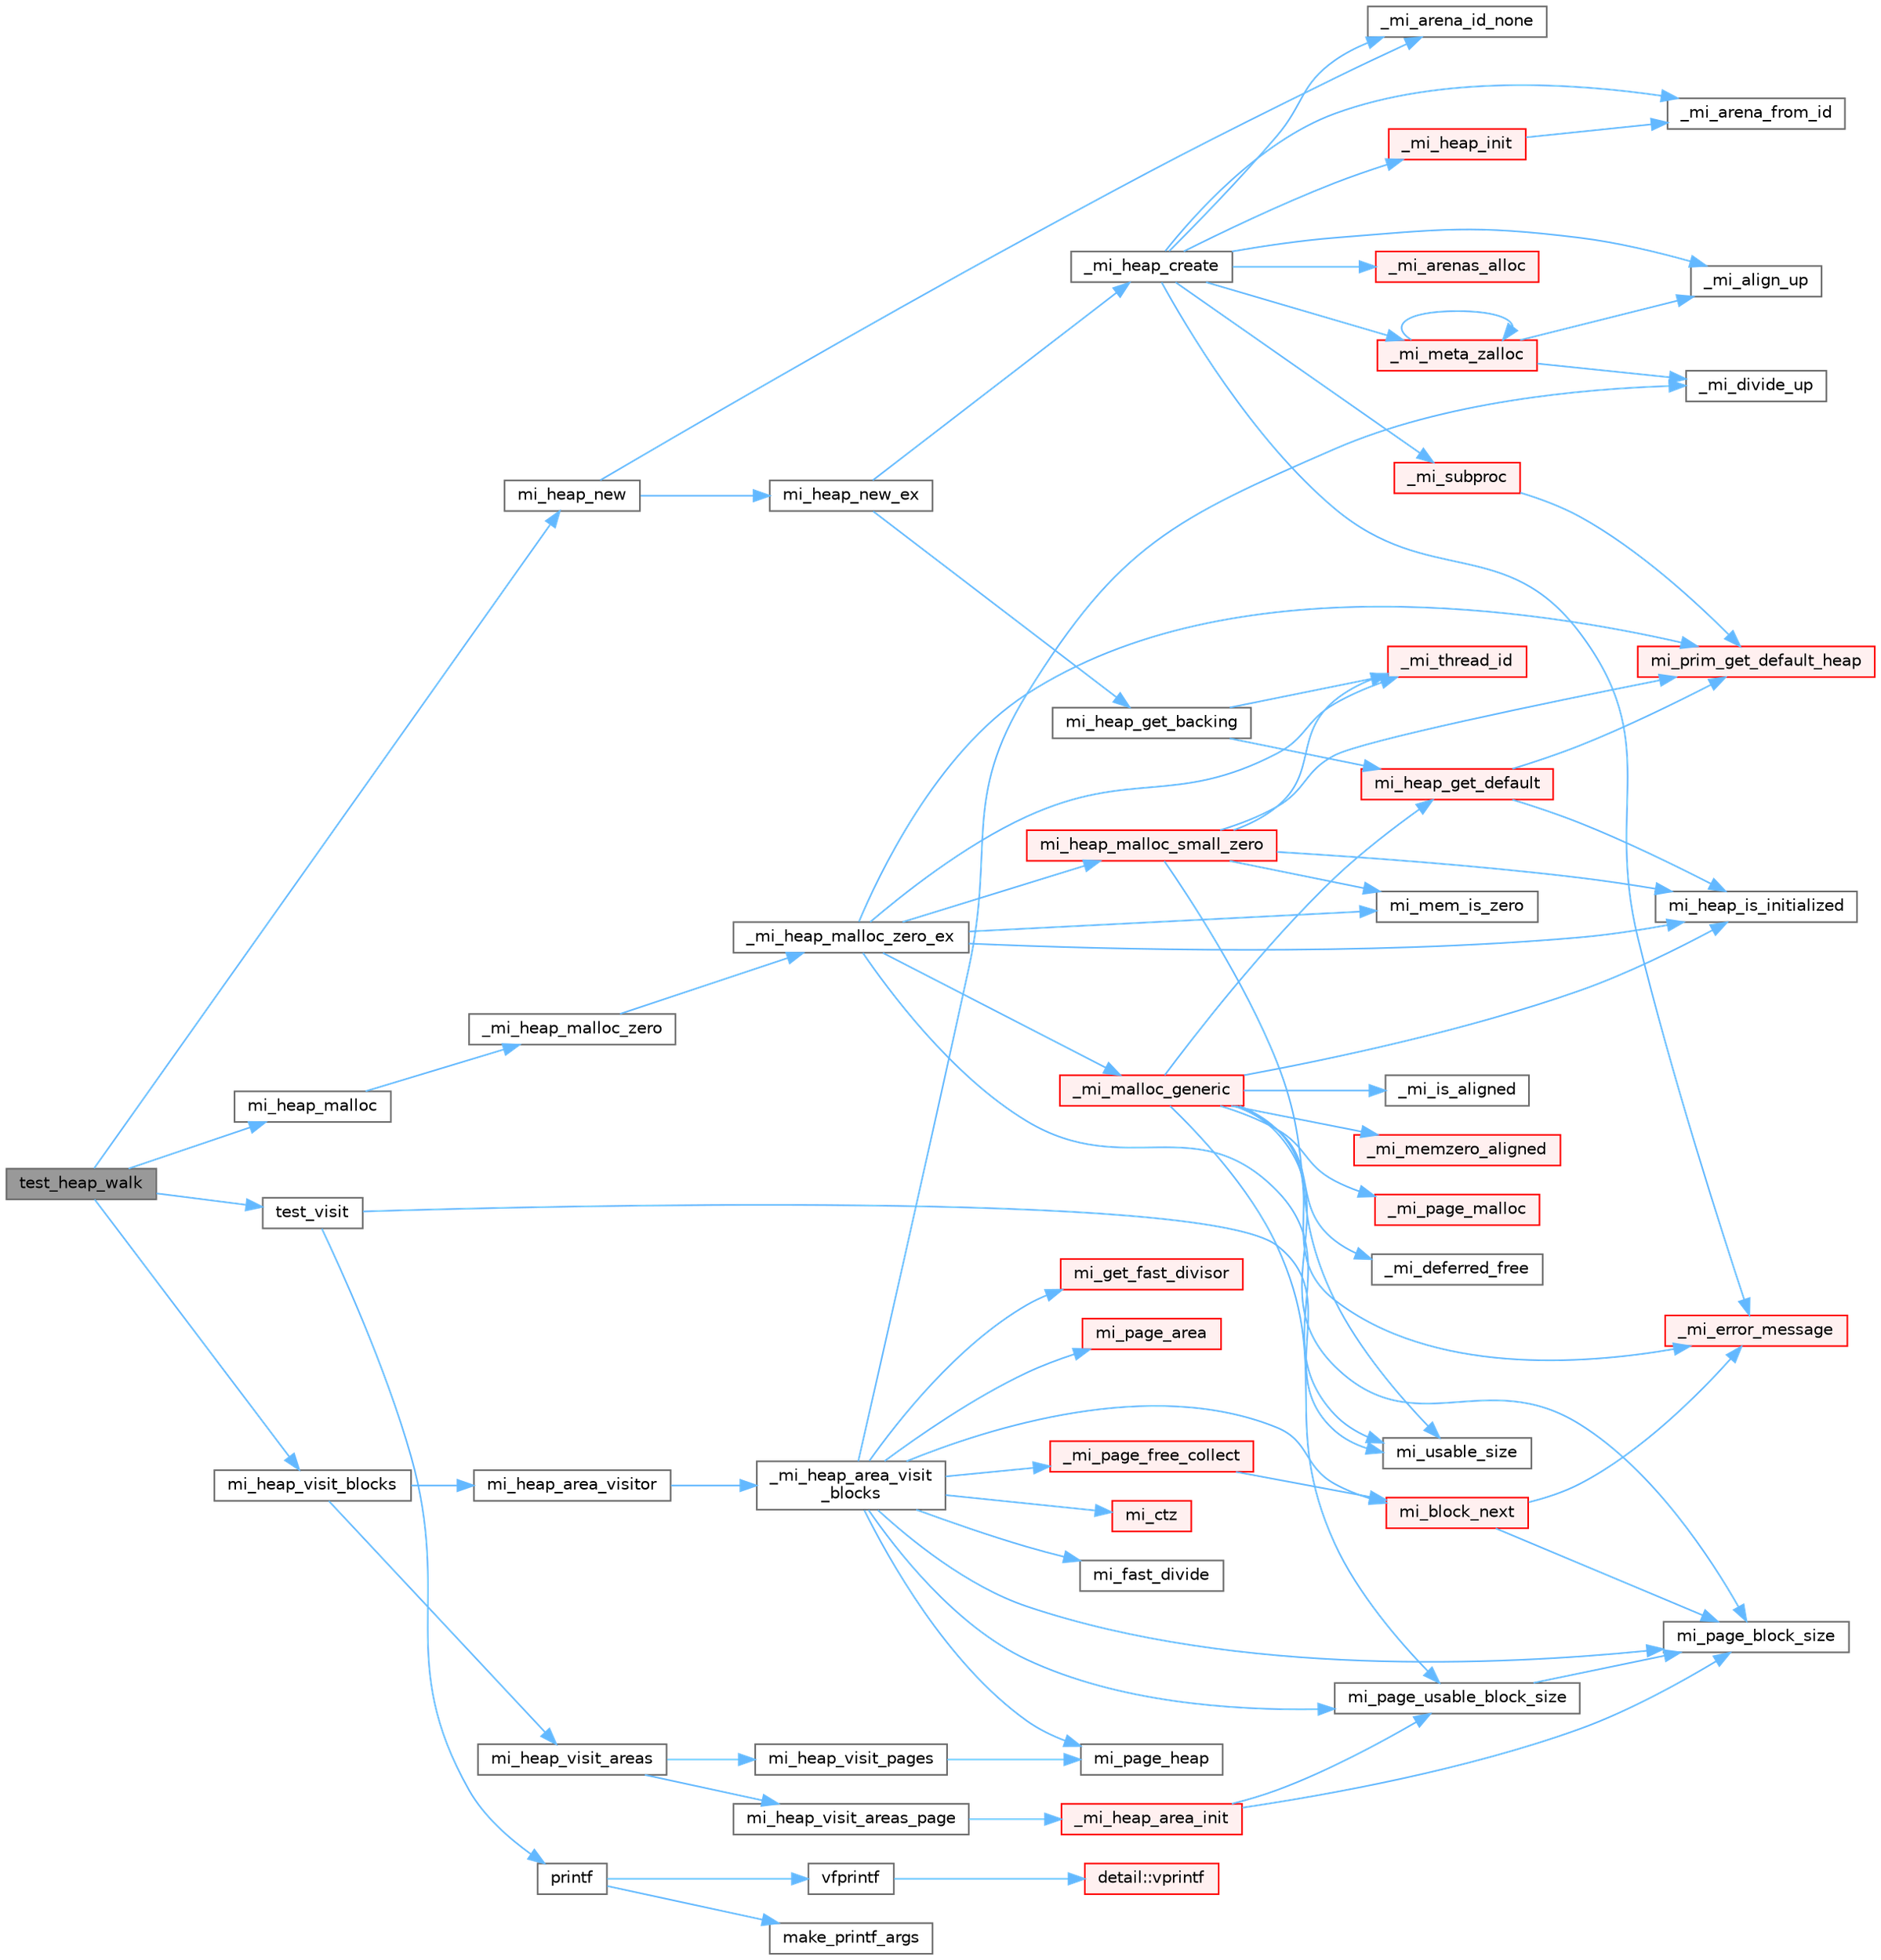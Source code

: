 digraph "test_heap_walk"
{
 // LATEX_PDF_SIZE
  bgcolor="transparent";
  edge [fontname=Helvetica,fontsize=10,labelfontname=Helvetica,labelfontsize=10];
  node [fontname=Helvetica,fontsize=10,shape=box,height=0.2,width=0.4];
  rankdir="LR";
  Node1 [id="Node000001",label="test_heap_walk",height=0.2,width=0.4,color="gray40", fillcolor="grey60", style="filled", fontcolor="black",tooltip=" "];
  Node1 -> Node2 [id="edge1_Node000001_Node000002",color="steelblue1",style="solid",tooltip=" "];
  Node2 [id="Node000002",label="mi_heap_malloc",height=0.2,width=0.4,color="grey40", fillcolor="white", style="filled",URL="$group__heap.html#gab374e206c7034e0d899fb934e4f4a863",tooltip=" "];
  Node2 -> Node3 [id="edge2_Node000002_Node000003",color="steelblue1",style="solid",tooltip=" "];
  Node3 [id="Node000003",label="_mi_heap_malloc_zero",height=0.2,width=0.4,color="grey40", fillcolor="white", style="filled",URL="$alloc_8c.html#a4f6dd9bc8d4e47e98566ee77883d703e",tooltip=" "];
  Node3 -> Node4 [id="edge3_Node000003_Node000004",color="steelblue1",style="solid",tooltip=" "];
  Node4 [id="Node000004",label="_mi_heap_malloc_zero_ex",height=0.2,width=0.4,color="grey40", fillcolor="white", style="filled",URL="$alloc_8c.html#a834d11c48c89145e6844b786afa5b7f1",tooltip=" "];
  Node4 -> Node5 [id="edge4_Node000004_Node000005",color="steelblue1",style="solid",tooltip=" "];
  Node5 [id="Node000005",label="_mi_malloc_generic",height=0.2,width=0.4,color="red", fillcolor="#FFF0F0", style="filled",URL="$page_8c.html#adcb79462f17b2e37218412f941269aa7",tooltip=" "];
  Node5 -> Node6 [id="edge5_Node000005_Node000006",color="steelblue1",style="solid",tooltip=" "];
  Node6 [id="Node000006",label="_mi_deferred_free",height=0.2,width=0.4,color="grey40", fillcolor="white", style="filled",URL="$_e_a_s_t_l_2packages_2mimalloc_2include_2mimalloc_2internal_8h.html#aede81c520000cbb08ad669e096c94d51",tooltip=" "];
  Node5 -> Node7 [id="edge6_Node000005_Node000007",color="steelblue1",style="solid",tooltip=" "];
  Node7 [id="Node000007",label="_mi_error_message",height=0.2,width=0.4,color="red", fillcolor="#FFF0F0", style="filled",URL="$options_8c.html#a2bebc073bcaac71658e57bb260c2e426",tooltip=" "];
  Node5 -> Node44 [id="edge7_Node000005_Node000044",color="steelblue1",style="solid",tooltip=" "];
  Node44 [id="Node000044",label="_mi_is_aligned",height=0.2,width=0.4,color="grey40", fillcolor="white", style="filled",URL="$_e_a_s_t_l_2packages_2mimalloc_2include_2mimalloc_2internal_8h.html#ad446ae4d82cbdbd78dfbe46fa2330555",tooltip=" "];
  Node5 -> Node45 [id="edge8_Node000005_Node000045",color="steelblue1",style="solid",tooltip=" "];
  Node45 [id="Node000045",label="_mi_memzero_aligned",height=0.2,width=0.4,color="red", fillcolor="#FFF0F0", style="filled",URL="$_e_a_s_t_l_2packages_2mimalloc_2include_2mimalloc_2internal_8h.html#aa1d3beee9d492fc175ac2584e50fd8ea",tooltip=" "];
  Node5 -> Node48 [id="edge9_Node000005_Node000048",color="steelblue1",style="solid",tooltip=" "];
  Node48 [id="Node000048",label="_mi_page_malloc",height=0.2,width=0.4,color="red", fillcolor="#FFF0F0", style="filled",URL="$alloc_8c.html#a97c32575c2b27f4dc75af2429c45819d",tooltip=" "];
  Node5 -> Node405 [id="edge10_Node000005_Node000405",color="steelblue1",style="solid",tooltip=" "];
  Node405 [id="Node000405",label="mi_heap_get_default",height=0.2,width=0.4,color="red", fillcolor="#FFF0F0", style="filled",URL="$group__heap.html#ga14c667a6e2c5d28762d8cb7d4e057909",tooltip=" "];
  Node405 -> Node395 [id="edge11_Node000405_Node000395",color="steelblue1",style="solid",tooltip=" "];
  Node395 [id="Node000395",label="mi_heap_is_initialized",height=0.2,width=0.4,color="grey40", fillcolor="white", style="filled",URL="$_e_a_s_t_l_2packages_2mimalloc_2include_2mimalloc_2internal_8h.html#a320c7d8a15c57974d3b105558a2a55e6",tooltip=" "];
  Node405 -> Node308 [id="edge12_Node000405_Node000308",color="steelblue1",style="solid",tooltip=" "];
  Node308 [id="Node000308",label="mi_prim_get_default_heap",height=0.2,width=0.4,color="red", fillcolor="#FFF0F0", style="filled",URL="$prim_8h.html#a986e62564728229db3ccecbd6e97fd98",tooltip=" "];
  Node5 -> Node395 [id="edge13_Node000005_Node000395",color="steelblue1",style="solid",tooltip=" "];
  Node5 -> Node71 [id="edge14_Node000005_Node000071",color="steelblue1",style="solid",tooltip=" "];
  Node71 [id="Node000071",label="mi_page_block_size",height=0.2,width=0.4,color="grey40", fillcolor="white", style="filled",URL="$_e_a_s_t_l_2packages_2mimalloc_2include_2mimalloc_2internal_8h.html#a6134893990c1f09da2b40092ceecc780",tooltip=" "];
  Node5 -> Node77 [id="edge15_Node000005_Node000077",color="steelblue1",style="solid",tooltip=" "];
  Node77 [id="Node000077",label="mi_page_usable_block_size",height=0.2,width=0.4,color="grey40", fillcolor="white", style="filled",URL="$_e_a_s_t_l_2packages_2mimalloc_2include_2mimalloc_2internal_8h.html#a432abca03d059a7d40d8d39617afc8f7",tooltip=" "];
  Node77 -> Node71 [id="edge16_Node000077_Node000071",color="steelblue1",style="solid",tooltip=" "];
  Node4 -> Node25 [id="edge17_Node000004_Node000025",color="steelblue1",style="solid",tooltip=" "];
  Node25 [id="Node000025",label="_mi_thread_id",height=0.2,width=0.4,color="red", fillcolor="#FFF0F0", style="filled",URL="$_e_a_s_t_l_2packages_2mimalloc_2src_2init_8c.html#a43068a36d7dea6ccf1e3558a27e22993",tooltip=" "];
  Node4 -> Node395 [id="edge18_Node000004_Node000395",color="steelblue1",style="solid",tooltip=" "];
  Node4 -> Node452 [id="edge19_Node000004_Node000452",color="steelblue1",style="solid",tooltip=" "];
  Node452 [id="Node000452",label="mi_heap_malloc_small_zero",height=0.2,width=0.4,color="red", fillcolor="#FFF0F0", style="filled",URL="$alloc_8c.html#aab0e350e54f352e66a6e8e161ac1cfbb",tooltip=" "];
  Node452 -> Node25 [id="edge20_Node000452_Node000025",color="steelblue1",style="solid",tooltip=" "];
  Node452 -> Node395 [id="edge21_Node000452_Node000395",color="steelblue1",style="solid",tooltip=" "];
  Node452 -> Node73 [id="edge22_Node000452_Node000073",color="steelblue1",style="solid",tooltip=" "];
  Node73 [id="Node000073",label="mi_mem_is_zero",height=0.2,width=0.4,color="grey40", fillcolor="white", style="filled",URL="$_e_a_s_t_l_2packages_2mimalloc_2include_2mimalloc_2internal_8h.html#a8391ae55dd6885bd38593f740fd349a4",tooltip=" "];
  Node452 -> Node308 [id="edge23_Node000452_Node000308",color="steelblue1",style="solid",tooltip=" "];
  Node452 -> Node454 [id="edge24_Node000452_Node000454",color="steelblue1",style="solid",tooltip=" "];
  Node454 [id="Node000454",label="mi_usable_size",height=0.2,width=0.4,color="grey40", fillcolor="white", style="filled",URL="$group__extended.html#ga089c859d9eddc5f9b4bd946cd53cebee",tooltip=" "];
  Node4 -> Node73 [id="edge25_Node000004_Node000073",color="steelblue1",style="solid",tooltip=" "];
  Node4 -> Node308 [id="edge26_Node000004_Node000308",color="steelblue1",style="solid",tooltip=" "];
  Node4 -> Node454 [id="edge27_Node000004_Node000454",color="steelblue1",style="solid",tooltip=" "];
  Node1 -> Node455 [id="edge28_Node000001_Node000455",color="steelblue1",style="solid",tooltip=" "];
  Node455 [id="Node000455",label="mi_heap_new",height=0.2,width=0.4,color="grey40", fillcolor="white", style="filled",URL="$group__heap.html#gaa718bb226ec0546ba6d1b6cb32179f3a",tooltip="Create a new heap that can be used for allocation."];
  Node455 -> Node296 [id="edge29_Node000455_Node000296",color="steelblue1",style="solid",tooltip=" "];
  Node296 [id="Node000296",label="_mi_arena_id_none",height=0.2,width=0.4,color="grey40", fillcolor="white", style="filled",URL="$arena_8c.html#a3f182e53b3afc059fe50cb4ad6756dc1",tooltip=" "];
  Node455 -> Node456 [id="edge30_Node000455_Node000456",color="steelblue1",style="solid",tooltip=" "];
  Node456 [id="Node000456",label="mi_heap_new_ex",height=0.2,width=0.4,color="grey40", fillcolor="white", style="filled",URL="$group__extended.html#ga3ae360583f4351aa5267ee7e43008faf",tooltip="Create a new heap"];
  Node456 -> Node408 [id="edge31_Node000456_Node000408",color="steelblue1",style="solid",tooltip=" "];
  Node408 [id="Node000408",label="_mi_heap_create",height=0.2,width=0.4,color="grey40", fillcolor="white", style="filled",URL="$heap_8c.html#ab157bb90e19404331b916893a0ad27a2",tooltip=" "];
  Node408 -> Node90 [id="edge32_Node000408_Node000090",color="steelblue1",style="solid",tooltip=" "];
  Node90 [id="Node000090",label="_mi_align_up",height=0.2,width=0.4,color="grey40", fillcolor="white", style="filled",URL="$_e_a_s_t_l_2packages_2mimalloc_2include_2mimalloc_2internal_8h.html#a7f35944d44d8a16365072023dd19e0da",tooltip=" "];
  Node408 -> Node409 [id="edge33_Node000408_Node000409",color="steelblue1",style="solid",tooltip=" "];
  Node409 [id="Node000409",label="_mi_arena_from_id",height=0.2,width=0.4,color="grey40", fillcolor="white", style="filled",URL="$arena_8c.html#a3b9deaaeb6e6725448b686d3025260ef",tooltip=" "];
  Node408 -> Node296 [id="edge34_Node000408_Node000296",color="steelblue1",style="solid",tooltip=" "];
  Node408 -> Node410 [id="edge35_Node000408_Node000410",color="steelblue1",style="solid",tooltip=" "];
  Node410 [id="Node000410",label="_mi_arenas_alloc",height=0.2,width=0.4,color="red", fillcolor="#FFF0F0", style="filled",URL="$arena_8c.html#aef9cc60b19204b141072ef923ee3d76f",tooltip=" "];
  Node408 -> Node7 [id="edge36_Node000408_Node000007",color="steelblue1",style="solid",tooltip=" "];
  Node408 -> Node412 [id="edge37_Node000408_Node000412",color="steelblue1",style="solid",tooltip=" "];
  Node412 [id="Node000412",label="_mi_heap_init",height=0.2,width=0.4,color="red", fillcolor="#FFF0F0", style="filled",URL="$heap_8c.html#a699ed0543c15171845b3778021c7d1c2",tooltip=" "];
  Node412 -> Node409 [id="edge38_Node000412_Node000409",color="steelblue1",style="solid",tooltip=" "];
  Node408 -> Node417 [id="edge39_Node000408_Node000417",color="steelblue1",style="solid",tooltip=" "];
  Node417 [id="Node000417",label="_mi_meta_zalloc",height=0.2,width=0.4,color="red", fillcolor="#FFF0F0", style="filled",URL="$arena-meta_8c.html#a31a659497b10a801687c27c99ab780ae",tooltip=" "];
  Node417 -> Node90 [id="edge40_Node000417_Node000090",color="steelblue1",style="solid",tooltip=" "];
  Node417 -> Node122 [id="edge41_Node000417_Node000122",color="steelblue1",style="solid",tooltip=" "];
  Node122 [id="Node000122",label="_mi_divide_up",height=0.2,width=0.4,color="grey40", fillcolor="white", style="filled",URL="$_e_a_s_t_l_2packages_2mimalloc_2include_2mimalloc_2internal_8h.html#a693e5b64e9a4644c716974dda2395edc",tooltip=" "];
  Node417 -> Node417 [id="edge42_Node000417_Node000417",color="steelblue1",style="solid",tooltip=" "];
  Node408 -> Node306 [id="edge43_Node000408_Node000306",color="steelblue1",style="solid",tooltip=" "];
  Node306 [id="Node000306",label="_mi_subproc",height=0.2,width=0.4,color="red", fillcolor="#FFF0F0", style="filled",URL="$_e_a_s_t_l_2packages_2mimalloc_2src_2init_8c.html#ad7ba0b811f08490a3e64e9a7b3a03486",tooltip=" "];
  Node306 -> Node308 [id="edge44_Node000306_Node000308",color="steelblue1",style="solid",tooltip=" "];
  Node456 -> Node457 [id="edge45_Node000456_Node000457",color="steelblue1",style="solid",tooltip=" "];
  Node457 [id="Node000457",label="mi_heap_get_backing",height=0.2,width=0.4,color="grey40", fillcolor="white", style="filled",URL="$group__heap.html#gac6ac9f0e7be9ab4ff70acfc8dad1235a",tooltip=" "];
  Node457 -> Node25 [id="edge46_Node000457_Node000025",color="steelblue1",style="solid",tooltip=" "];
  Node457 -> Node405 [id="edge47_Node000457_Node000405",color="steelblue1",style="solid",tooltip=" "];
  Node1 -> Node458 [id="edge48_Node000001_Node000458",color="steelblue1",style="solid",tooltip=" "];
  Node458 [id="Node000458",label="mi_heap_visit_blocks",height=0.2,width=0.4,color="grey40", fillcolor="white", style="filled",URL="$group__analysis.html#ga70c46687dc6e9dc98b232b02646f8bed",tooltip=" "];
  Node458 -> Node459 [id="edge49_Node000458_Node000459",color="steelblue1",style="solid",tooltip=" "];
  Node459 [id="Node000459",label="mi_heap_area_visitor",height=0.2,width=0.4,color="grey40", fillcolor="white", style="filled",URL="$heap_8c.html#a7db34d22f30555e40a1cdb18229415f5",tooltip=" "];
  Node459 -> Node460 [id="edge50_Node000459_Node000460",color="steelblue1",style="solid",tooltip=" "];
  Node460 [id="Node000460",label="_mi_heap_area_visit\l_blocks",height=0.2,width=0.4,color="grey40", fillcolor="white", style="filled",URL="$heap_8c.html#a24d0a918a8f67f649846aa540743d1f3",tooltip=" "];
  Node460 -> Node122 [id="edge51_Node000460_Node000122",color="steelblue1",style="solid",tooltip=" "];
  Node460 -> Node278 [id="edge52_Node000460_Node000278",color="steelblue1",style="solid",tooltip=" "];
  Node278 [id="Node000278",label="_mi_page_free_collect",height=0.2,width=0.4,color="red", fillcolor="#FFF0F0", style="filled",URL="$page_8c.html#ae2b78e1e45e4ac3db8102e9d333d2972",tooltip=" "];
  Node278 -> Node63 [id="edge53_Node000278_Node000063",color="steelblue1",style="solid",tooltip=" "];
  Node63 [id="Node000063",label="mi_block_next",height=0.2,width=0.4,color="red", fillcolor="#FFF0F0", style="filled",URL="$_e_a_s_t_l_2packages_2mimalloc_2include_2mimalloc_2internal_8h.html#aaa5daf3a8b3db89666b6861cbb1e2f96",tooltip=" "];
  Node63 -> Node7 [id="edge54_Node000063_Node000007",color="steelblue1",style="solid",tooltip=" "];
  Node63 -> Node71 [id="edge55_Node000063_Node000071",color="steelblue1",style="solid",tooltip=" "];
  Node460 -> Node63 [id="edge56_Node000460_Node000063",color="steelblue1",style="solid",tooltip=" "];
  Node460 -> Node125 [id="edge57_Node000460_Node000125",color="steelblue1",style="solid",tooltip=" "];
  Node125 [id="Node000125",label="mi_ctz",height=0.2,width=0.4,color="red", fillcolor="#FFF0F0", style="filled",URL="$bits_8h.html#a8eb514b948438b609030d3d13c0d1c6d",tooltip=" "];
  Node460 -> Node461 [id="edge58_Node000460_Node000461",color="steelblue1",style="solid",tooltip=" "];
  Node461 [id="Node000461",label="mi_fast_divide",height=0.2,width=0.4,color="grey40", fillcolor="white", style="filled",URL="$heap_8c.html#a9ec632193e96f0bac83aa4d92aaede9a",tooltip=" "];
  Node460 -> Node462 [id="edge59_Node000460_Node000462",color="steelblue1",style="solid",tooltip=" "];
  Node462 [id="Node000462",label="mi_get_fast_divisor",height=0.2,width=0.4,color="red", fillcolor="#FFF0F0", style="filled",URL="$heap_8c.html#a6c79df42fccc9f061eb687512ac98a48",tooltip=" "];
  Node460 -> Node69 [id="edge60_Node000460_Node000069",color="steelblue1",style="solid",tooltip=" "];
  Node69 [id="Node000069",label="mi_page_area",height=0.2,width=0.4,color="red", fillcolor="#FFF0F0", style="filled",URL="$_e_a_s_t_l_2packages_2mimalloc_2include_2mimalloc_2internal_8h.html#ab02bec7b56343136344cb9441cb889c7",tooltip=" "];
  Node460 -> Node71 [id="edge61_Node000460_Node000071",color="steelblue1",style="solid",tooltip=" "];
  Node460 -> Node271 [id="edge62_Node000460_Node000271",color="steelblue1",style="solid",tooltip=" "];
  Node271 [id="Node000271",label="mi_page_heap",height=0.2,width=0.4,color="grey40", fillcolor="white", style="filled",URL="$_e_a_s_t_l_2packages_2mimalloc_2include_2mimalloc_2internal_8h.html#a35ba87308ac94f73791017e50d3ab4c7",tooltip=" "];
  Node460 -> Node77 [id="edge63_Node000460_Node000077",color="steelblue1",style="solid",tooltip=" "];
  Node458 -> Node463 [id="edge64_Node000458_Node000463",color="steelblue1",style="solid",tooltip=" "];
  Node463 [id="Node000463",label="mi_heap_visit_areas",height=0.2,width=0.4,color="grey40", fillcolor="white", style="filled",URL="$heap_8c.html#a2a46266e4b06fa4e7fa8e8427767bd8f",tooltip=" "];
  Node463 -> Node464 [id="edge65_Node000463_Node000464",color="steelblue1",style="solid",tooltip=" "];
  Node464 [id="Node000464",label="mi_heap_visit_areas_page",height=0.2,width=0.4,color="grey40", fillcolor="white", style="filled",URL="$heap_8c.html#ac4b05480a9141cb333105b8c1755a5a5",tooltip=" "];
  Node464 -> Node465 [id="edge66_Node000464_Node000465",color="steelblue1",style="solid",tooltip=" "];
  Node465 [id="Node000465",label="_mi_heap_area_init",height=0.2,width=0.4,color="red", fillcolor="#FFF0F0", style="filled",URL="$heap_8c.html#a6576954720d94bcc7f2e4409fb05f28d",tooltip=" "];
  Node465 -> Node71 [id="edge67_Node000465_Node000071",color="steelblue1",style="solid",tooltip=" "];
  Node465 -> Node77 [id="edge68_Node000465_Node000077",color="steelblue1",style="solid",tooltip=" "];
  Node463 -> Node397 [id="edge69_Node000463_Node000397",color="steelblue1",style="solid",tooltip=" "];
  Node397 [id="Node000397",label="mi_heap_visit_pages",height=0.2,width=0.4,color="grey40", fillcolor="white", style="filled",URL="$heap_8c.html#aaf0ac2b53e4e2e6abcbbcd10faf21b11",tooltip=" "];
  Node397 -> Node271 [id="edge70_Node000397_Node000271",color="steelblue1",style="solid",tooltip=" "];
  Node1 -> Node466 [id="edge71_Node000001_Node000466",color="steelblue1",style="solid",tooltip=" "];
  Node466 [id="Node000466",label="test_visit",height=0.2,width=0.4,color="grey40", fillcolor="white", style="filled",URL="$main-override-static_8c.html#a6b9700642f90d0130b881415e312c1a8",tooltip=" "];
  Node466 -> Node454 [id="edge72_Node000466_Node000454",color="steelblue1",style="solid",tooltip=" "];
  Node466 -> Node467 [id="edge73_Node000466_Node000467",color="steelblue1",style="solid",tooltip=" "];
  Node467 [id="Node000467",label="printf",height=0.2,width=0.4,color="grey40", fillcolor="white", style="filled",URL="$printf_8h.html#aee3ed3a831f25f07e7be3919fff2203a",tooltip=" "];
  Node467 -> Node468 [id="edge74_Node000467_Node000468",color="steelblue1",style="solid",tooltip=" "];
  Node468 [id="Node000468",label="make_printf_args",height=0.2,width=0.4,color="grey40", fillcolor="white", style="filled",URL="$printf_8h.html#a27dcc0efcda04388971dbea3c875f122",tooltip=" "];
  Node467 -> Node469 [id="edge75_Node000467_Node000469",color="steelblue1",style="solid",tooltip=" "];
  Node469 [id="Node000469",label="vfprintf",height=0.2,width=0.4,color="grey40", fillcolor="white", style="filled",URL="$printf_8h.html#abb30aad964fc771fb52cf3ad88649df2",tooltip=" "];
  Node469 -> Node470 [id="edge76_Node000469_Node000470",color="steelblue1",style="solid",tooltip=" "];
  Node470 [id="Node000470",label="detail::vprintf",height=0.2,width=0.4,color="red", fillcolor="#FFF0F0", style="filled",URL="$namespacedetail.html#a1c8c2218e4c822aa8f743fb9c573717f",tooltip=" "];
}
